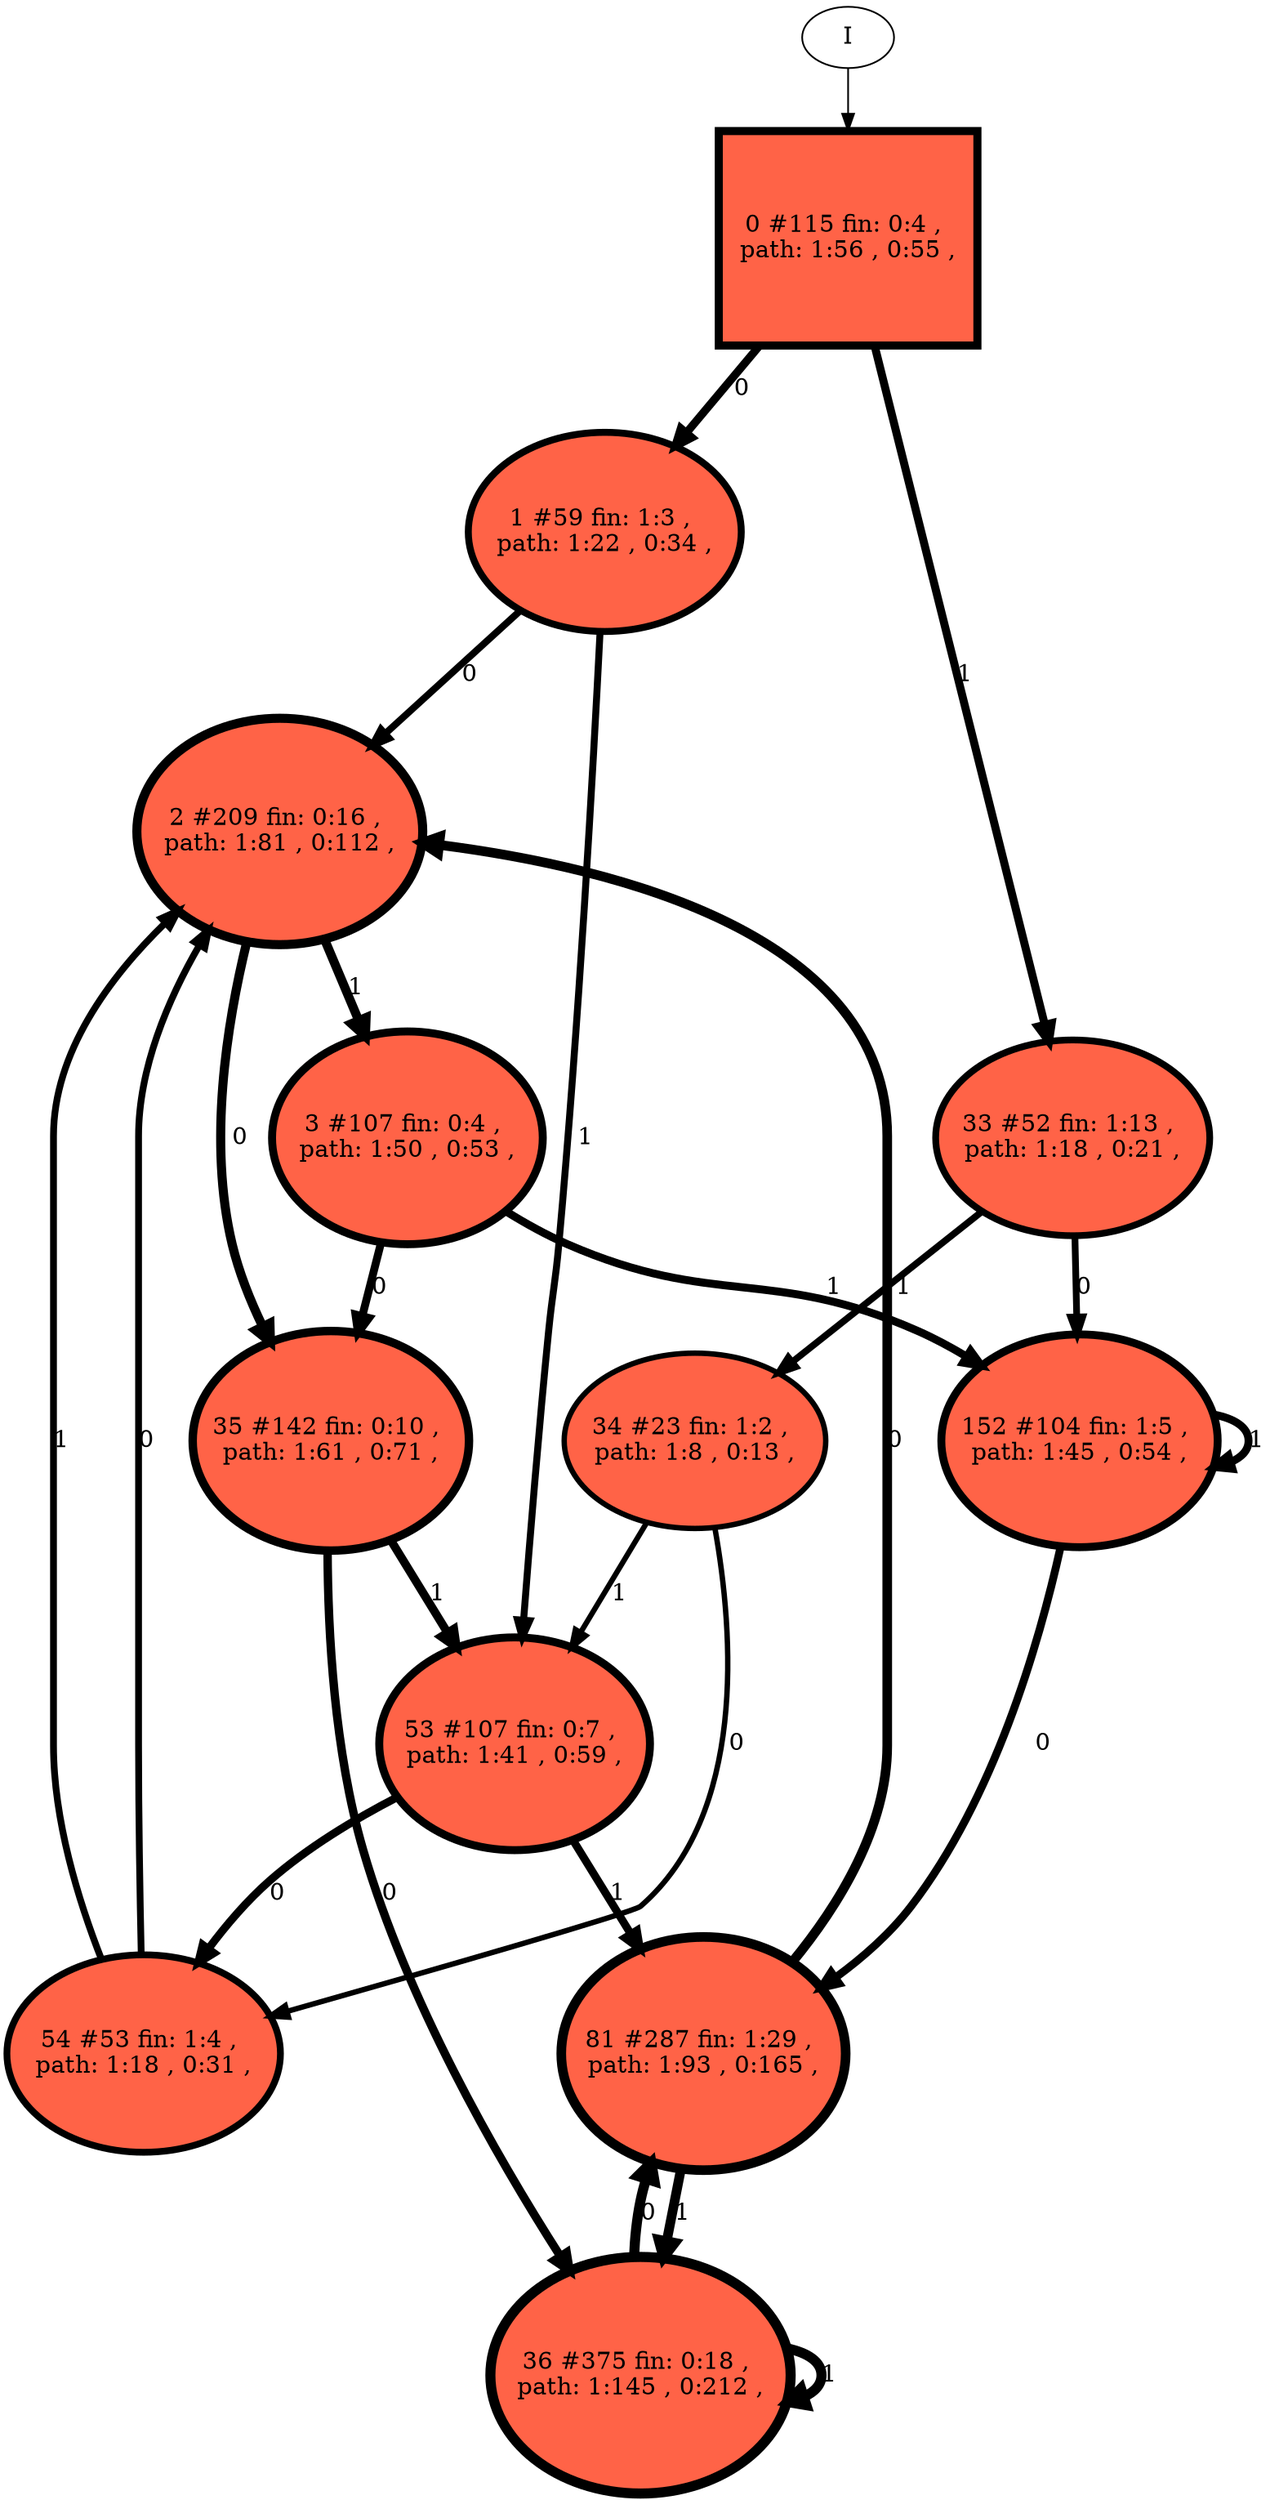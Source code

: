 // produced with flexfringe // 
digraph DFA {
	0 [label="root" shape=box];
		I -> 0;
	0 [ label="0 #115 fin: 0:4 , 
 path: 1:56 , 0:55 , " , style=filled, fillcolor="tomato", width=1.74982, height=1.74982, penwidth=4.75359];
		0 -> 1 [label="0 " , penwidth=4.75359 ];
		0 -> 33 [label="1 " , penwidth=4.75359 ];
	1 [ label="1 #59 fin: 1:3 , 
 path: 1:22 , 0:34 , " , style=filled, fillcolor="tomato", width=1.62813, height=1.62813, penwidth=4.09434];
		1 -> 2 [label="0 " , penwidth=4.09434 ];
		1 -> 53 [label="1 " , penwidth=4.09434 ];
	33 [ label="33 #52 fin: 1:13 , 
 path: 1:18 , 0:21 , " , style=filled, fillcolor="tomato", width=1.60348, height=1.60348, penwidth=3.97029];
		33 -> 152 [label="0 " , penwidth=3.97029 ];
		33 -> 34 [label="1 " , penwidth=3.97029 ];
	2 [ label="2 #209 fin: 0:16 , 
 path: 1:81 , 0:112 , " , style=filled, fillcolor="tomato", width=1.848, height=1.848, penwidth=5.34711];
		2 -> 35 [label="0 " , penwidth=5.34711 ];
		2 -> 3 [label="1 " , penwidth=5.34711 ];
	53 [ label="53 #107 fin: 0:7 , 
 path: 1:41 , 0:59 , " , style=filled, fillcolor="tomato", width=1.73733, height=1.73733, penwidth=4.68213];
		53 -> 54 [label="0 " , penwidth=4.68213 ];
		53 -> 81 [label="1 " , penwidth=4.68213 ];
	152 [ label="152 #104 fin: 1:5 , 
 path: 1:45 , 0:54 , " , style=filled, fillcolor="tomato", width=1.73236, height=1.73236, penwidth=4.65396];
		152 -> 81 [label="0 " , penwidth=4.65396 ];
		152 -> 152 [label="1 " , penwidth=4.65396 ];
	34 [ label="34 #23 fin: 1:2 , 
 path: 1:8 , 0:13 , " , style=filled, fillcolor="tomato", width=1.42985, height=1.42985, penwidth=3.17805];
		34 -> 54 [label="0 " , penwidth=3.17805 ];
		34 -> 53 [label="1 " , penwidth=3.17805 ];
	35 [ label="35 #142 fin: 0:10 , 
 path: 1:61 , 0:71 , " , style=filled, fillcolor="tomato", width=1.78555, height=1.78555, penwidth=4.96284];
		35 -> 36 [label="0 " , penwidth=4.96284 ];
		35 -> 53 [label="1 " , penwidth=4.96284 ];
	3 [ label="3 #107 fin: 0:4 , 
 path: 1:50 , 0:53 , " , style=filled, fillcolor="tomato", width=1.73733, height=1.73733, penwidth=4.68213];
		3 -> 35 [label="0 " , penwidth=4.68213 ];
		3 -> 152 [label="1 " , penwidth=4.68213 ];
	54 [ label="54 #53 fin: 1:4 , 
 path: 1:18 , 0:31 , " , style=filled, fillcolor="tomato", width=1.60723, height=1.60723, penwidth=3.98898];
		54 -> 2 [label="0 " , penwidth=3.98898 ];
		54 -> 2 [label="1 " , penwidth=3.98898 ];
	81 [ label="81 #287 fin: 1:29 , 
 path: 1:93 , 0:165 , " , style=filled, fillcolor="tomato", width=1.89656, height=1.89656, penwidth=5.66296];
		81 -> 2 [label="0 " , penwidth=5.66296 ];
		81 -> 36 [label="1 " , penwidth=5.66296 ];
	36 [ label="36 #375 fin: 0:18 , 
 path: 1:145 , 0:212 , " , style=filled, fillcolor="tomato", width=1.9358, height=1.9358, penwidth=5.92959];
		36 -> 81 [label="0 " , penwidth=5.92959 ];
		36 -> 36 [label="1 " , penwidth=5.92959 ];
}
